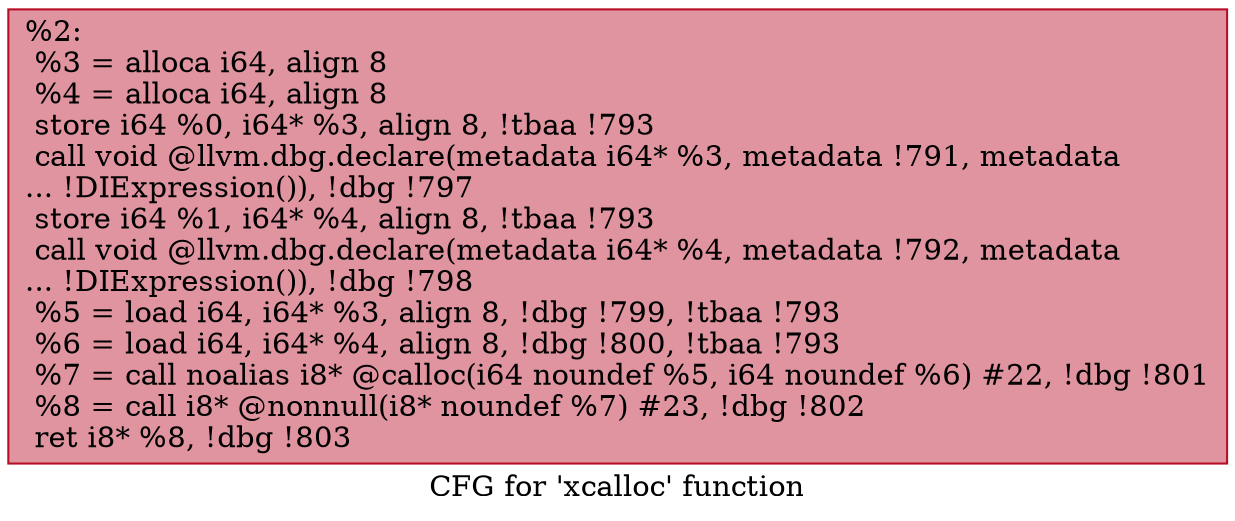 digraph "CFG for 'xcalloc' function" {
	label="CFG for 'xcalloc' function";

	Node0x2a22650 [shape=record,color="#b70d28ff", style=filled, fillcolor="#b70d2870",label="{%2:\l  %3 = alloca i64, align 8\l  %4 = alloca i64, align 8\l  store i64 %0, i64* %3, align 8, !tbaa !793\l  call void @llvm.dbg.declare(metadata i64* %3, metadata !791, metadata\l... !DIExpression()), !dbg !797\l  store i64 %1, i64* %4, align 8, !tbaa !793\l  call void @llvm.dbg.declare(metadata i64* %4, metadata !792, metadata\l... !DIExpression()), !dbg !798\l  %5 = load i64, i64* %3, align 8, !dbg !799, !tbaa !793\l  %6 = load i64, i64* %4, align 8, !dbg !800, !tbaa !793\l  %7 = call noalias i8* @calloc(i64 noundef %5, i64 noundef %6) #22, !dbg !801\l  %8 = call i8* @nonnull(i8* noundef %7) #23, !dbg !802\l  ret i8* %8, !dbg !803\l}"];
}
